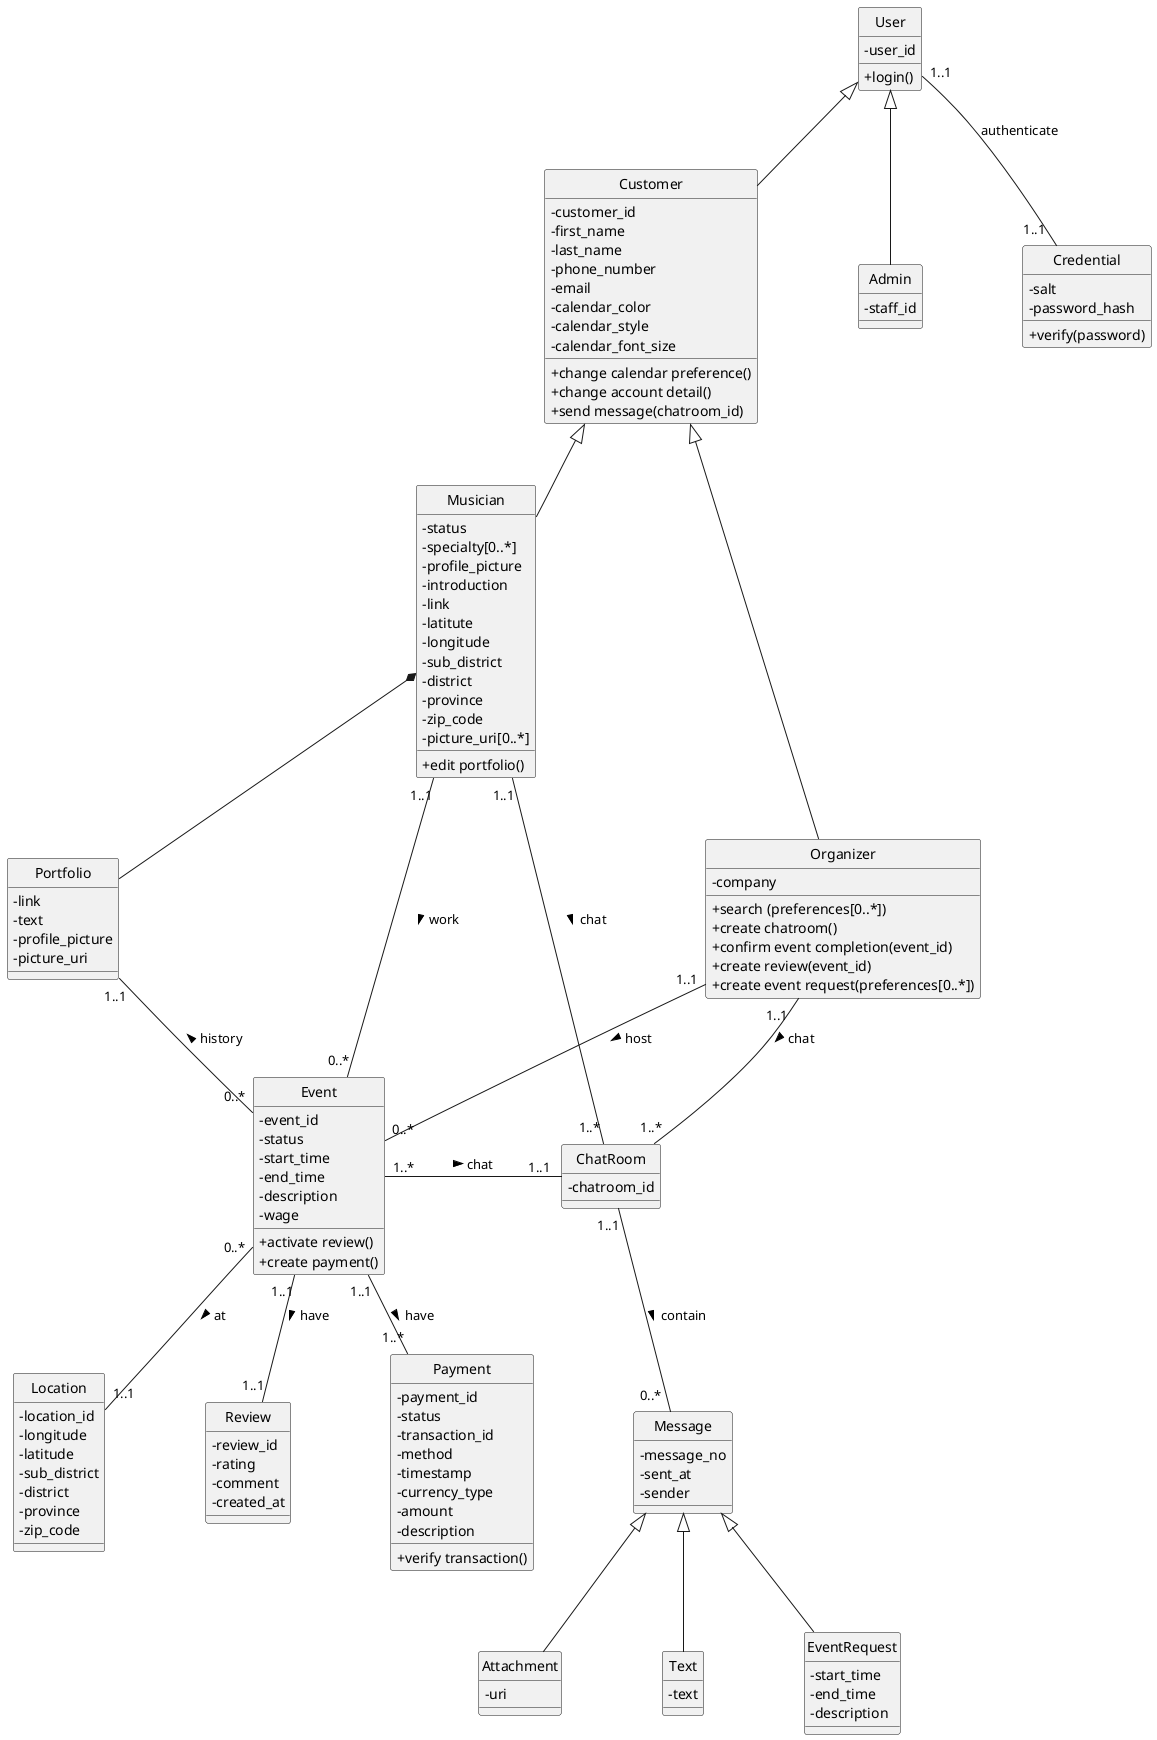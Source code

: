 @startuml classDiagram

    ' use text-base attributes icon
    skinparam classAttributeIconSize 0
    ' hide class icon
    hide circle

    'skinparam linetype ortho
    'skinparam linetype polyline

    skinparam nodesep 100
    'skinparam ranksep 100

    'skinparam classBackgroundColor #d0b6eb
    'skinparam ClassFontSize 10 

    User <|-- Customer
    User <|-- Admin
    Customer <|-- Musician
    Customer <|-- Organizer


    class User {
        -user_id
        +login()
    }

    class Admin {
        -staff_id
        
    }

    class Customer {
        -customer_id
        -first_name
        -last_name
        -phone_number
        -email
        -calendar_color
        -calendar_style
        -calendar_font_size
        +change calendar preference()
        +change account detail()
        +send message(chatroom_id)
    }

    class Musician {
        -status
        -specialty[0..*]
        -profile_picture
        -introduction
        -link
        -latitute
        -longitude
        -sub_district
        -district
        -province
        -zip_code
        -picture_uri[0..*]
        + edit portfolio()
    }

    class Credential {
        -salt
        -password_hash
        +verify(password)
    }
    User "1..1" -- "1..1\t" Credential: authenticate

    class Portfolio {
        -link
        -text
        -profile_picture
        -picture_uri
    }
    Musician *-- Portfolio
    Portfolio "1..1" -- "0..*" Event: history <


    class Organizer {
        -company
        +search (preferences[0..*])
        +create chatroom()
        +confirm event completion(event_id)
        +create review(event_id)
        +create event request(preferences[0..*])
    }

    class Event {
        -event_id
        -status
        -start_time
        -end_time
        -description
        -wage
        +activate review()
        +create payment()

    }

    'Musician "1..1" -- "1..1" Location: live_at
    Musician "1..1" -- "0..*" Event: work >
    Event "0..*" -- "1..1" Location: at >
    Organizer "1..1" -- "0..*" Event: host >
    
    class Location {
        -location_id
        -longitude
        -latitude
        -sub_district
        -district
        -province
        -zip_code
    }

    class Review {
        -review_id
        -rating
        -comment
        -created_at
    }

    class Payment {
        -payment_id
        -status
        -transaction_id
        -method
        -timestamp
        -currency_type
        -amount
        -description
        +verify transaction()
    }

    Event "1..1" -- "1..1" Review: have >
    Event "1..1" -- "1..*" Payment: have >

    Message <|-- Attachment
    Message <|-- Text
    Message <|-- EventRequest

    class Message {
        -message_no
        -sent_at
        -sender
    }

    class Attachment {
        -uri
    }

    class Text {
        -text
    }

    class EventRequest {
        -start_time
        -end_time
        -description
    }

    class ChatRoom {
        -chatroom_id
    }
    
    ChatRoom "1..1" -- "0..*\t" Message: contain >
    Event "1..*" - "1..1 " ChatRoom: chat >
    Organizer "1..1\t" -- "1..*" ChatRoom: chat >
    Musician "1..1" -- "1..*" ChatRoom: chat >

@enduml